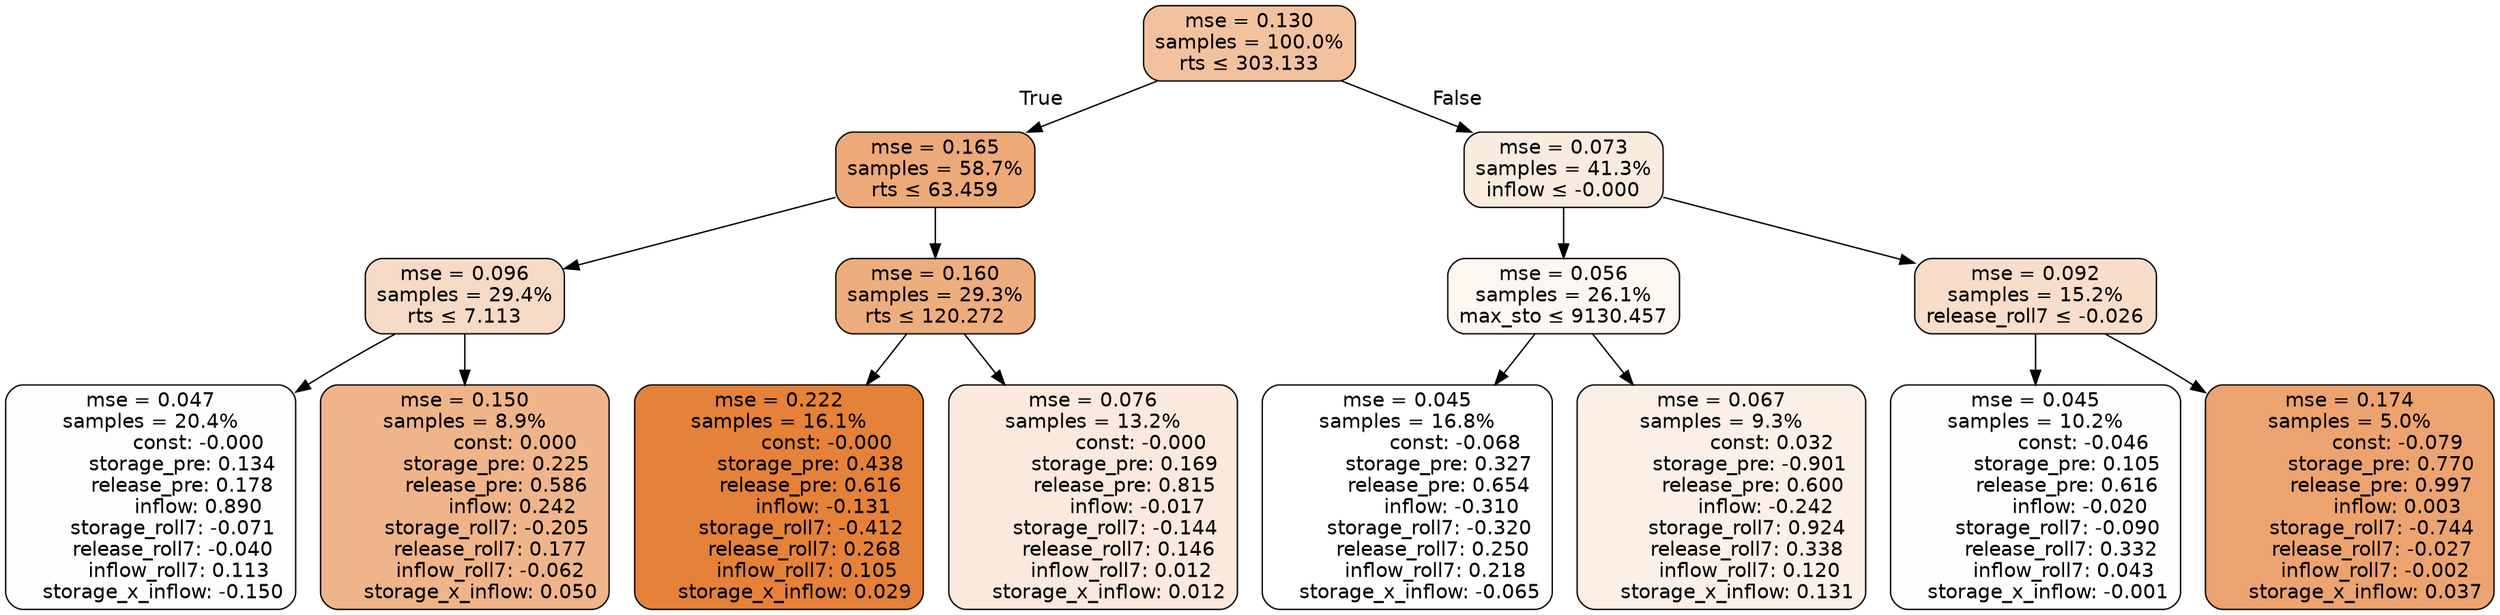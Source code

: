 digraph tree {
bgcolor="transparent"
node [shape=rectangle, style="filled, rounded", color="black", fontname=helvetica] ;
edge [fontname=helvetica] ;
	"0" [label="mse = 0.130
samples = 100.0%
rts &le; 303.133", fillcolor="#f2c29f"]
	"1" [label="mse = 0.165
samples = 58.7%
rts &le; 63.459", fillcolor="#eda978"]
	"2" [label="mse = 0.096
samples = 29.4%
rts &le; 7.113", fillcolor="#f7dac5"]
	"3" [label="mse = 0.047
samples = 20.4%
               const: -0.000
          storage_pre: 0.134
          release_pre: 0.178
               inflow: 0.890
       storage_roll7: -0.071
       release_roll7: -0.040
         inflow_roll7: 0.113
    storage_x_inflow: -0.150", fillcolor="#fefdfc"]
	"4" [label="mse = 0.150
samples = 8.9%
                const: 0.000
          storage_pre: 0.225
          release_pre: 0.586
               inflow: 0.242
       storage_roll7: -0.205
        release_roll7: 0.177
        inflow_roll7: -0.062
     storage_x_inflow: 0.050", fillcolor="#efb489"]
	"5" [label="mse = 0.160
samples = 29.3%
rts &le; 120.272", fillcolor="#eead7e"]
	"6" [label="mse = 0.222
samples = 16.1%
               const: -0.000
          storage_pre: 0.438
          release_pre: 0.616
              inflow: -0.131
       storage_roll7: -0.412
        release_roll7: 0.268
         inflow_roll7: 0.105
     storage_x_inflow: 0.029", fillcolor="#e58139"]
	"7" [label="mse = 0.076
samples = 13.2%
               const: -0.000
          storage_pre: 0.169
          release_pre: 0.815
              inflow: -0.017
       storage_roll7: -0.144
        release_roll7: 0.146
         inflow_roll7: 0.012
     storage_x_inflow: 0.012", fillcolor="#fae9dc"]
	"8" [label="mse = 0.073
samples = 41.3%
inflow &le; -0.000", fillcolor="#faebdf"]
	"9" [label="mse = 0.056
samples = 26.1%
max_sto &le; 9130.457", fillcolor="#fdf7f2"]
	"10" [label="mse = 0.045
samples = 16.8%
               const: -0.068
          storage_pre: 0.327
          release_pre: 0.654
              inflow: -0.310
       storage_roll7: -0.320
        release_roll7: 0.250
         inflow_roll7: 0.218
    storage_x_inflow: -0.065", fillcolor="#ffffff"]
	"11" [label="mse = 0.067
samples = 9.3%
                const: 0.032
         storage_pre: -0.901
          release_pre: 0.600
              inflow: -0.242
        storage_roll7: 0.924
        release_roll7: 0.338
         inflow_roll7: 0.120
     storage_x_inflow: 0.131", fillcolor="#fbefe6"]
	"12" [label="mse = 0.092
samples = 15.2%
release_roll7 &le; -0.026", fillcolor="#f8ddca"]
	"13" [label="mse = 0.045
samples = 10.2%
               const: -0.046
          storage_pre: 0.105
          release_pre: 0.616
              inflow: -0.020
       storage_roll7: -0.090
        release_roll7: 0.332
         inflow_roll7: 0.043
    storage_x_inflow: -0.001", fillcolor="#fefefe"]
	"14" [label="mse = 0.174
samples = 5.0%
               const: -0.079
          storage_pre: 0.770
          release_pre: 0.997
               inflow: 0.003
       storage_roll7: -0.744
       release_roll7: -0.027
        inflow_roll7: -0.002
     storage_x_inflow: 0.037", fillcolor="#eca36f"]

	"0" -> "1" [labeldistance=2.5, labelangle=45, headlabel="True"]
	"1" -> "2"
	"2" -> "3"
	"2" -> "4"
	"1" -> "5"
	"5" -> "6"
	"5" -> "7"
	"0" -> "8" [labeldistance=2.5, labelangle=-45, headlabel="False"]
	"8" -> "9"
	"9" -> "10"
	"9" -> "11"
	"8" -> "12"
	"12" -> "13"
	"12" -> "14"
}
